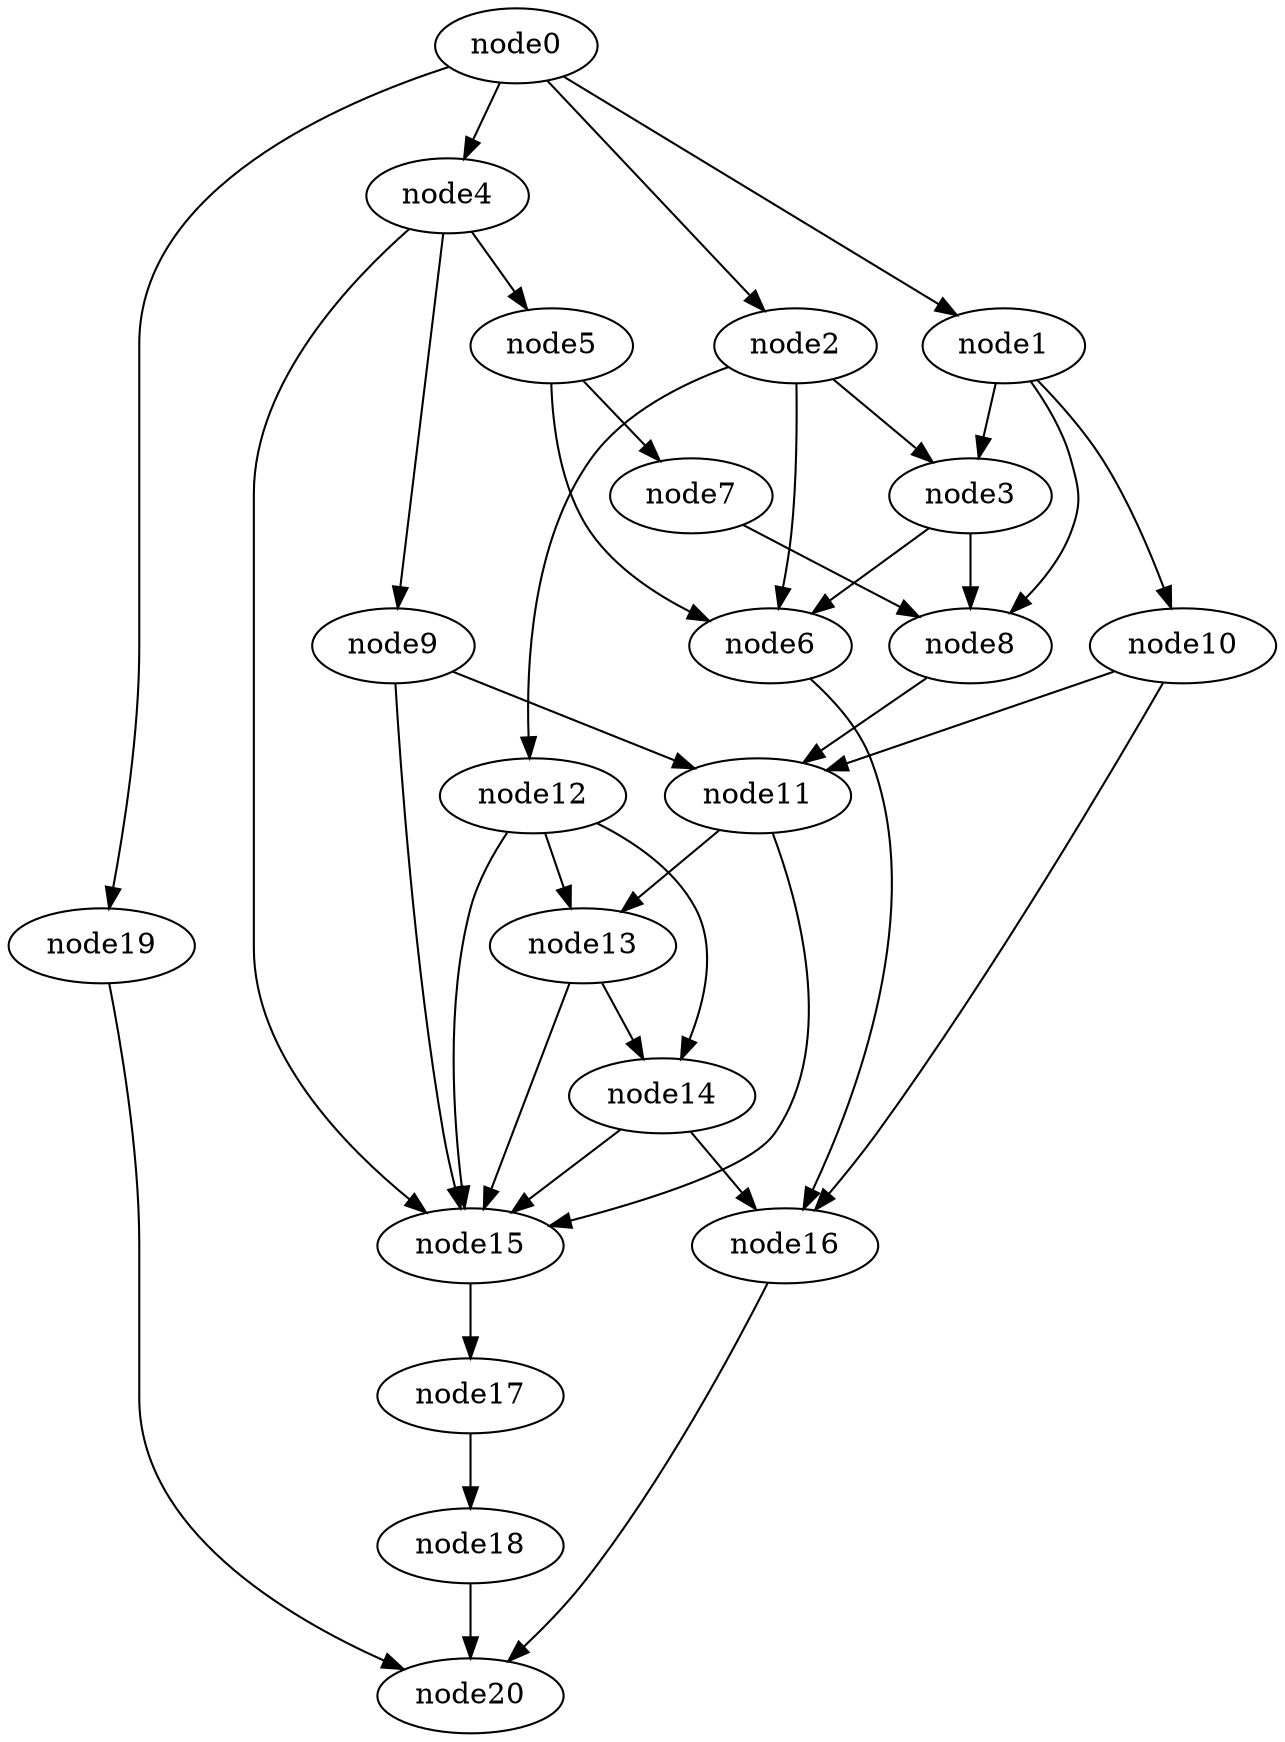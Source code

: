 digraph g{
	node20
	node19 -> node20
	node18 -> node20
	node17 -> node18
	node16 -> node20
	node15 -> node17
	node14 -> node16
	node14 -> node15
	node13 -> node15
	node13 -> node14
	node12 -> node15
	node12 -> node14
	node12 -> node13
	node11 -> node15
	node11 -> node13
	node10 -> node16
	node10 -> node11
	node9 -> node15
	node9 -> node11
	node8 -> node11
	node7 -> node8
	node6 -> node16
	node5 -> node7
	node5 -> node6
	node4 -> node15
	node4 -> node9
	node4 -> node5
	node3 -> node8
	node3 -> node6
	node2 -> node12
	node2 -> node6
	node2 -> node3
	node1 -> node10
	node1 -> node8
	node1 -> node3
	node0 -> node19
	node0 -> node4
	node0 -> node2
	node0 -> node1
}
